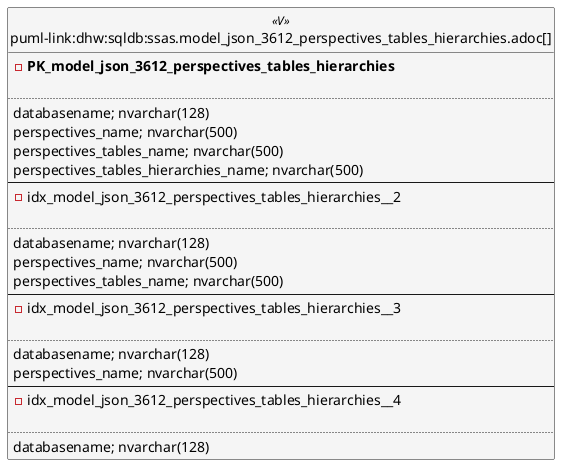 @startuml
left to right direction
'top to bottom direction
hide circle
'avoide "." issues:
set namespaceSeparator none


skinparam class {
  BackgroundColor White
  BackgroundColor<<FN>> Yellow
  BackgroundColor<<FS>> Yellow
  BackgroundColor<<FT>> LightGray
  BackgroundColor<<IF>> Yellow
  BackgroundColor<<IS>> Yellow
  BackgroundColor<<P>> Aqua
  BackgroundColor<<PC>> Aqua
  BackgroundColor<<SN>> Yellow
  BackgroundColor<<SO>> SlateBlue
  BackgroundColor<<TF>> LightGray
  BackgroundColor<<TR>> Tomato
  BackgroundColor<<U>> White
  BackgroundColor<<V>> WhiteSmoke
  BackgroundColor<<X>> Aqua
  BackgroundColor<<external>> AliceBlue
}


entity "puml-link:dhw:sqldb:ssas.model_json_3612_perspectives_tables_hierarchies.adoc[]" as ssas.model_json_3612_perspectives_tables_hierarchies << V >> {
- **PK_model_json_3612_perspectives_tables_hierarchies**

..
databasename; nvarchar(128)
perspectives_name; nvarchar(500)
perspectives_tables_name; nvarchar(500)
perspectives_tables_hierarchies_name; nvarchar(500)
--
- idx_model_json_3612_perspectives_tables_hierarchies__2

..
databasename; nvarchar(128)
perspectives_name; nvarchar(500)
perspectives_tables_name; nvarchar(500)
--
- idx_model_json_3612_perspectives_tables_hierarchies__3

..
databasename; nvarchar(128)
perspectives_name; nvarchar(500)
--
- idx_model_json_3612_perspectives_tables_hierarchies__4

..
databasename; nvarchar(128)
}


@enduml


